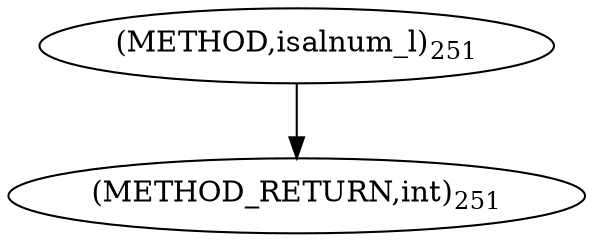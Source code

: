 digraph "isalnum_l" {  
"3003" [label = <(METHOD,isalnum_l)<SUB>251</SUB>> ]
"3006" [label = <(METHOD_RETURN,int)<SUB>251</SUB>> ]
  "3003" -> "3006" 
}
